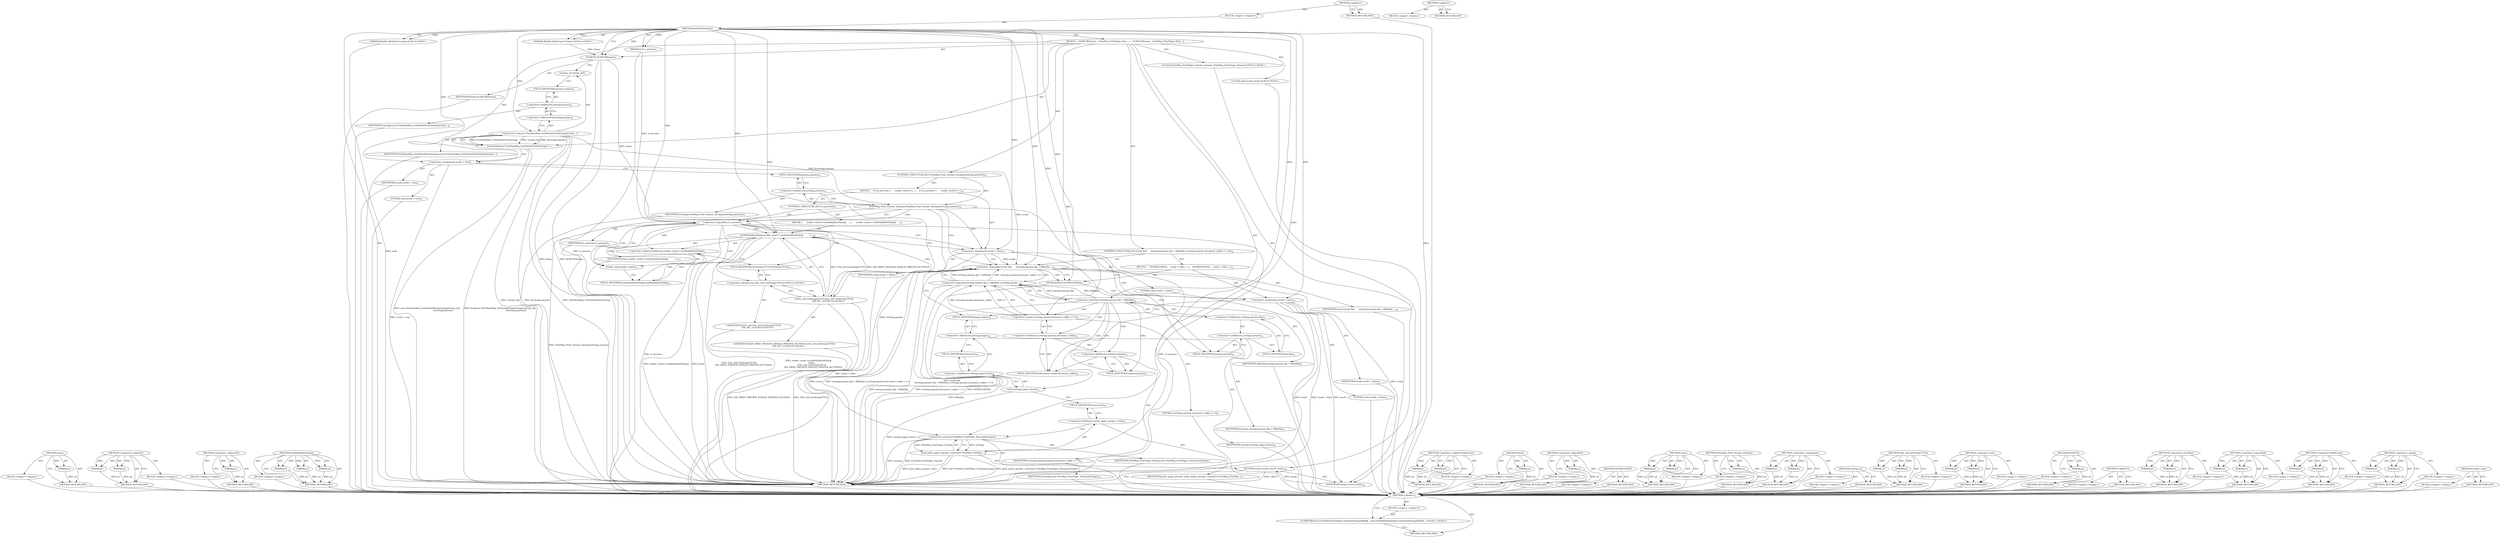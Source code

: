 digraph "&lt;global&gt;" {
vulnerable_196 [label=<(METHOD,clear)>];
vulnerable_197 [label=<(PARAM,p1)>];
vulnerable_198 [label=<(BLOCK,&lt;empty&gt;,&lt;empty&gt;)>];
vulnerable_199 [label=<(METHOD_RETURN,ANY)>];
vulnerable_178 [label=<(METHOD,&lt;operator&gt;.logicalOr)>];
vulnerable_179 [label=<(PARAM,p1)>];
vulnerable_180 [label=<(PARAM,p2)>];
vulnerable_181 [label=<(BLOCK,&lt;empty&gt;,&lt;empty&gt;)>];
vulnerable_182 [label=<(METHOD_RETURN,ANY)>];
vulnerable_132 [label=<(METHOD,&lt;operator&gt;.addressOf)>];
vulnerable_133 [label=<(PARAM,p1)>];
vulnerable_134 [label=<(BLOCK,&lt;empty&gt;,&lt;empty&gt;)>];
vulnerable_135 [label=<(METHOD_RETURN,ANY)>];
vulnerable_154 [label=<(METHOD,runModalAlertDialog)>];
vulnerable_155 [label=<(PARAM,p1)>];
vulnerable_156 [label=<(PARAM,p2)>];
vulnerable_157 [label=<(PARAM,p3)>];
vulnerable_158 [label=<(BLOCK,&lt;empty&gt;,&lt;empty&gt;)>];
vulnerable_159 [label=<(METHOD_RETURN,ANY)>];
vulnerable_6 [label=<(METHOD,&lt;global&gt;)<SUB>1</SUB>>];
vulnerable_7 [label=<(BLOCK,&lt;empty&gt;,&lt;empty&gt;)<SUB>1</SUB>>];
vulnerable_8 [label=<(METHOD,InitPrintSettings)<SUB>1</SUB>>];
vulnerable_9 [label="<(PARAM,WebKit::WebFrame* frame)<SUB>1</SUB>>"];
vulnerable_10 [label="<(PARAM,WebKit::WebNode* node)<SUB>2</SUB>>"];
vulnerable_11 [label=<(PARAM,bool is_preview)<SUB>3</SUB>>];
vulnerable_12 [label=<(BLOCK,{
   DCHECK(frame);
   PrintMsg_PrintPages_Para...,{
   DCHECK(frame);
   PrintMsg_PrintPages_Para...)<SUB>3</SUB>>];
vulnerable_13 [label=<(DCHECK,DCHECK(frame))<SUB>4</SUB>>];
vulnerable_14 [label=<(IDENTIFIER,frame,DCHECK(frame))<SUB>4</SUB>>];
vulnerable_15 [label="<(LOCAL,PrintMsg_PrintPages_Params settings: PrintMsg_PrintPages_Params)<SUB>5</SUB>>"];
vulnerable_16 [label=<(Send,Send(new PrintHostMsg_GetDefaultPrintSettings(r...)<SUB>7</SUB>>];
vulnerable_17 [label=<(&lt;operator&gt;.new,new PrintHostMsg_GetDefaultPrintSettings(routin...)<SUB>7</SUB>>];
vulnerable_18 [label=<(IDENTIFIER,PrintHostMsg_GetDefaultPrintSettings,new PrintHostMsg_GetDefaultPrintSettings(routin...)<SUB>7</SUB>>];
vulnerable_19 [label=<(routing_id,routing_id())<SUB>7</SUB>>];
vulnerable_20 [label=<(&lt;operator&gt;.addressOf,&amp;settings.params)<SUB>8</SUB>>];
vulnerable_21 [label=<(&lt;operator&gt;.fieldAccess,settings.params)<SUB>8</SUB>>];
vulnerable_22 [label=<(IDENTIFIER,settings,new PrintHostMsg_GetDefaultPrintSettings(routin...)<SUB>8</SUB>>];
vulnerable_23 [label=<(FIELD_IDENTIFIER,params,params)<SUB>8</SUB>>];
vulnerable_24 [label="<(LOCAL,bool result: bool)<SUB>9</SUB>>"];
vulnerable_25 [label=<(&lt;operator&gt;.assignment,result = true)<SUB>9</SUB>>];
vulnerable_26 [label=<(IDENTIFIER,result,result = true)<SUB>9</SUB>>];
vulnerable_27 [label=<(LITERAL,true,result = true)<SUB>9</SUB>>];
vulnerable_28 [label=<(CONTROL_STRUCTURE,IF,if (PrintMsg_Print_Params_IsEmpty(settings.params)))<SUB>10</SUB>>];
vulnerable_29 [label=<(PrintMsg_Print_Params_IsEmpty,PrintMsg_Print_Params_IsEmpty(settings.params))<SUB>10</SUB>>];
vulnerable_30 [label=<(&lt;operator&gt;.fieldAccess,settings.params)<SUB>10</SUB>>];
vulnerable_31 [label=<(IDENTIFIER,settings,PrintMsg_Print_Params_IsEmpty(settings.params))<SUB>10</SUB>>];
vulnerable_32 [label=<(FIELD_IDENTIFIER,params,params)<SUB>10</SUB>>];
vulnerable_33 [label=<(BLOCK,{
    if (!is_preview) {
      render_view()-&gt;r...,{
    if (!is_preview) {
      render_view()-&gt;r...)<SUB>10</SUB>>];
vulnerable_34 [label=<(CONTROL_STRUCTURE,IF,if (!is_preview))<SUB>11</SUB>>];
vulnerable_35 [label=<(&lt;operator&gt;.logicalNot,!is_preview)<SUB>11</SUB>>];
vulnerable_36 [label=<(IDENTIFIER,is_preview,!is_preview)<SUB>11</SUB>>];
vulnerable_37 [label=<(BLOCK,{
      render_view()-&gt;runModalAlertDialog(
   ...,{
      render_view()-&gt;runModalAlertDialog(
   ...)<SUB>11</SUB>>];
vulnerable_38 [label=<(runModalAlertDialog,render_view()-&gt;runModalAlertDialog(
          f...)<SUB>12</SUB>>];
vulnerable_39 [label=<(&lt;operator&gt;.indirectFieldAccess,render_view()-&gt;runModalAlertDialog)<SUB>12</SUB>>];
vulnerable_40 [label=<(render_view,render_view())<SUB>12</SUB>>];
vulnerable_41 [label=<(FIELD_IDENTIFIER,runModalAlertDialog,runModalAlertDialog)<SUB>12</SUB>>];
vulnerable_42 [label=<(IDENTIFIER,frame,render_view()-&gt;runModalAlertDialog(
          f...)<SUB>13</SUB>>];
vulnerable_43 [label="<(l10n_util.GetStringUTF16,l10n_util::GetStringUTF16(
              IDS_PR...)<SUB>14</SUB>>"];
vulnerable_44 [label="<(&lt;operator&gt;.fieldAccess,l10n_util::GetStringUTF16)<SUB>14</SUB>>"];
vulnerable_45 [label="<(IDENTIFIER,l10n_util,l10n_util::GetStringUTF16(
              IDS_PR...)<SUB>14</SUB>>"];
vulnerable_46 [label=<(FIELD_IDENTIFIER,GetStringUTF16,GetStringUTF16)<SUB>14</SUB>>];
vulnerable_47 [label="<(IDENTIFIER,IDS_PRINT_PREVIEW_INVALID_PRINTER_SETTINGS,l10n_util::GetStringUTF16(
              IDS_PR...)<SUB>15</SUB>>"];
vulnerable_48 [label=<(&lt;operator&gt;.assignment,result = false)<SUB>17</SUB>>];
vulnerable_49 [label=<(IDENTIFIER,result,result = false)<SUB>17</SUB>>];
vulnerable_50 [label=<(LITERAL,false,result = false)<SUB>17</SUB>>];
vulnerable_51 [label=<(CONTROL_STRUCTURE,IF,if (result &amp;&amp;
      (settings.params.dpi &lt; kMinDpi || settings.params.document_cookie == 0)))<SUB>20</SUB>>];
vulnerable_52 [label=<(&lt;operator&gt;.logicalAnd,result &amp;&amp;
      (settings.params.dpi &lt; kMinDpi ...)<SUB>20</SUB>>];
vulnerable_53 [label=<(IDENTIFIER,result,result &amp;&amp;
      (settings.params.dpi &lt; kMinDpi ...)<SUB>20</SUB>>];
vulnerable_54 [label=<(&lt;operator&gt;.logicalOr,settings.params.dpi &lt; kMinDpi || settings.param...)<SUB>21</SUB>>];
vulnerable_55 [label=<(&lt;operator&gt;.lessThan,settings.params.dpi &lt; kMinDpi)<SUB>21</SUB>>];
vulnerable_56 [label=<(&lt;operator&gt;.fieldAccess,settings.params.dpi)<SUB>21</SUB>>];
vulnerable_57 [label=<(&lt;operator&gt;.fieldAccess,settings.params)<SUB>21</SUB>>];
vulnerable_58 [label=<(IDENTIFIER,settings,settings.params.dpi &lt; kMinDpi)<SUB>21</SUB>>];
vulnerable_59 [label=<(FIELD_IDENTIFIER,params,params)<SUB>21</SUB>>];
vulnerable_60 [label=<(FIELD_IDENTIFIER,dpi,dpi)<SUB>21</SUB>>];
vulnerable_61 [label=<(IDENTIFIER,kMinDpi,settings.params.dpi &lt; kMinDpi)<SUB>21</SUB>>];
vulnerable_62 [label=<(&lt;operator&gt;.equals,settings.params.document_cookie == 0)<SUB>21</SUB>>];
vulnerable_63 [label=<(&lt;operator&gt;.fieldAccess,settings.params.document_cookie)<SUB>21</SUB>>];
vulnerable_64 [label=<(&lt;operator&gt;.fieldAccess,settings.params)<SUB>21</SUB>>];
vulnerable_65 [label=<(IDENTIFIER,settings,settings.params.document_cookie == 0)<SUB>21</SUB>>];
vulnerable_66 [label=<(FIELD_IDENTIFIER,params,params)<SUB>21</SUB>>];
vulnerable_67 [label=<(FIELD_IDENTIFIER,document_cookie,document_cookie)<SUB>21</SUB>>];
vulnerable_68 [label=<(LITERAL,0,settings.params.document_cookie == 0)<SUB>21</SUB>>];
vulnerable_69 [label=<(BLOCK,{
    NOTREACHED();
    result = false;
  },{
    NOTREACHED();
    result = false;
  })<SUB>21</SUB>>];
vulnerable_70 [label=<(NOTREACHED,NOTREACHED())<SUB>22</SUB>>];
vulnerable_71 [label=<(&lt;operator&gt;.assignment,result = false)<SUB>23</SUB>>];
vulnerable_72 [label=<(IDENTIFIER,result,result = false)<SUB>23</SUB>>];
vulnerable_73 [label=<(LITERAL,false,result = false)<SUB>23</SUB>>];
vulnerable_74 [label=<(clear,settings.pages.clear())<SUB>26</SUB>>];
vulnerable_75 [label=<(&lt;operator&gt;.fieldAccess,settings.pages.clear)<SUB>26</SUB>>];
vulnerable_76 [label=<(&lt;operator&gt;.fieldAccess,settings.pages)<SUB>26</SUB>>];
vulnerable_77 [label=<(IDENTIFIER,settings,settings.pages.clear())<SUB>26</SUB>>];
vulnerable_78 [label=<(FIELD_IDENTIFIER,pages,pages)<SUB>26</SUB>>];
vulnerable_79 [label=<(FIELD_IDENTIFIER,clear,clear)<SUB>26</SUB>>];
vulnerable_80 [label=<(reset,print_pages_params_.reset(new PrintMsg_PrintPag...)<SUB>27</SUB>>];
vulnerable_81 [label=<(&lt;operator&gt;.fieldAccess,print_pages_params_.reset)<SUB>27</SUB>>];
vulnerable_82 [label=<(IDENTIFIER,print_pages_params_,print_pages_params_.reset(new PrintMsg_PrintPag...)<SUB>27</SUB>>];
vulnerable_83 [label=<(FIELD_IDENTIFIER,reset,reset)<SUB>27</SUB>>];
vulnerable_84 [label=<(&lt;operator&gt;.new,new PrintMsg_PrintPages_Params(settings))<SUB>27</SUB>>];
vulnerable_85 [label=<(IDENTIFIER,PrintMsg_PrintPages_Params,new PrintMsg_PrintPages_Params(settings))<SUB>27</SUB>>];
vulnerable_86 [label=<(IDENTIFIER,settings,new PrintMsg_PrintPages_Params(settings))<SUB>27</SUB>>];
vulnerable_87 [label=<(RETURN,return result;,return result;)<SUB>28</SUB>>];
vulnerable_88 [label=<(IDENTIFIER,result,return result;)<SUB>28</SUB>>];
vulnerable_89 [label=<(METHOD_RETURN,bool)<SUB>1</SUB>>];
vulnerable_91 [label=<(METHOD_RETURN,ANY)<SUB>1</SUB>>];
vulnerable_160 [label=<(METHOD,&lt;operator&gt;.indirectFieldAccess)>];
vulnerable_161 [label=<(PARAM,p1)>];
vulnerable_162 [label=<(PARAM,p2)>];
vulnerable_163 [label=<(BLOCK,&lt;empty&gt;,&lt;empty&gt;)>];
vulnerable_164 [label=<(METHOD_RETURN,ANY)>];
vulnerable_120 [label=<(METHOD,Send)>];
vulnerable_121 [label=<(PARAM,p1)>];
vulnerable_122 [label=<(BLOCK,&lt;empty&gt;,&lt;empty&gt;)>];
vulnerable_123 [label=<(METHOD_RETURN,ANY)>];
vulnerable_150 [label=<(METHOD,&lt;operator&gt;.logicalNot)>];
vulnerable_151 [label=<(PARAM,p1)>];
vulnerable_152 [label=<(BLOCK,&lt;empty&gt;,&lt;empty&gt;)>];
vulnerable_153 [label=<(METHOD_RETURN,ANY)>];
vulnerable_193 [label=<(METHOD,NOTREACHED)>];
vulnerable_194 [label=<(BLOCK,&lt;empty&gt;,&lt;empty&gt;)>];
vulnerable_195 [label=<(METHOD_RETURN,ANY)>];
vulnerable_200 [label=<(METHOD,reset)>];
vulnerable_201 [label=<(PARAM,p1)>];
vulnerable_202 [label=<(PARAM,p2)>];
vulnerable_203 [label=<(BLOCK,&lt;empty&gt;,&lt;empty&gt;)>];
vulnerable_204 [label=<(METHOD_RETURN,ANY)>];
vulnerable_146 [label=<(METHOD,PrintMsg_Print_Params_IsEmpty)>];
vulnerable_147 [label=<(PARAM,p1)>];
vulnerable_148 [label=<(BLOCK,&lt;empty&gt;,&lt;empty&gt;)>];
vulnerable_149 [label=<(METHOD_RETURN,ANY)>];
vulnerable_141 [label=<(METHOD,&lt;operator&gt;.assignment)>];
vulnerable_142 [label=<(PARAM,p1)>];
vulnerable_143 [label=<(PARAM,p2)>];
vulnerable_144 [label=<(BLOCK,&lt;empty&gt;,&lt;empty&gt;)>];
vulnerable_145 [label=<(METHOD_RETURN,ANY)>];
vulnerable_129 [label=<(METHOD,routing_id)>];
vulnerable_130 [label=<(BLOCK,&lt;empty&gt;,&lt;empty&gt;)>];
vulnerable_131 [label=<(METHOD_RETURN,ANY)>];
vulnerable_168 [label=<(METHOD,l10n_util.GetStringUTF16)>];
vulnerable_169 [label=<(PARAM,p1)>];
vulnerable_170 [label=<(PARAM,p2)>];
vulnerable_171 [label=<(BLOCK,&lt;empty&gt;,&lt;empty&gt;)>];
vulnerable_172 [label=<(METHOD_RETURN,ANY)>];
vulnerable_124 [label=<(METHOD,&lt;operator&gt;.new)>];
vulnerable_125 [label=<(PARAM,p1)>];
vulnerable_126 [label=<(PARAM,p2)>];
vulnerable_127 [label=<(BLOCK,&lt;empty&gt;,&lt;empty&gt;)>];
vulnerable_128 [label=<(METHOD_RETURN,ANY)>];
vulnerable_116 [label=<(METHOD,DCHECK)>];
vulnerable_117 [label=<(PARAM,p1)>];
vulnerable_118 [label=<(BLOCK,&lt;empty&gt;,&lt;empty&gt;)>];
vulnerable_119 [label=<(METHOD_RETURN,ANY)>];
vulnerable_110 [label=<(METHOD,&lt;global&gt;)<SUB>1</SUB>>];
vulnerable_111 [label=<(BLOCK,&lt;empty&gt;,&lt;empty&gt;)>];
vulnerable_112 [label=<(METHOD_RETURN,ANY)>];
vulnerable_183 [label=<(METHOD,&lt;operator&gt;.lessThan)>];
vulnerable_184 [label=<(PARAM,p1)>];
vulnerable_185 [label=<(PARAM,p2)>];
vulnerable_186 [label=<(BLOCK,&lt;empty&gt;,&lt;empty&gt;)>];
vulnerable_187 [label=<(METHOD_RETURN,ANY)>];
vulnerable_173 [label=<(METHOD,&lt;operator&gt;.logicalAnd)>];
vulnerable_174 [label=<(PARAM,p1)>];
vulnerable_175 [label=<(PARAM,p2)>];
vulnerable_176 [label=<(BLOCK,&lt;empty&gt;,&lt;empty&gt;)>];
vulnerable_177 [label=<(METHOD_RETURN,ANY)>];
vulnerable_136 [label=<(METHOD,&lt;operator&gt;.fieldAccess)>];
vulnerable_137 [label=<(PARAM,p1)>];
vulnerable_138 [label=<(PARAM,p2)>];
vulnerable_139 [label=<(BLOCK,&lt;empty&gt;,&lt;empty&gt;)>];
vulnerable_140 [label=<(METHOD_RETURN,ANY)>];
vulnerable_188 [label=<(METHOD,&lt;operator&gt;.equals)>];
vulnerable_189 [label=<(PARAM,p1)>];
vulnerable_190 [label=<(PARAM,p2)>];
vulnerable_191 [label=<(BLOCK,&lt;empty&gt;,&lt;empty&gt;)>];
vulnerable_192 [label=<(METHOD_RETURN,ANY)>];
vulnerable_165 [label=<(METHOD,render_view)>];
vulnerable_166 [label=<(BLOCK,&lt;empty&gt;,&lt;empty&gt;)>];
vulnerable_167 [label=<(METHOD_RETURN,ANY)>];
fixed_6 [label=<(METHOD,&lt;global&gt;)<SUB>1</SUB>>];
fixed_7 [label=<(BLOCK,&lt;empty&gt;,&lt;empty&gt;)<SUB>1</SUB>>];
fixed_8 [label="<(UNKNOWN,bool PrintWebViewHelper::InitPrintSettings(WebK...,bool PrintWebViewHelper::InitPrintSettings(WebK...)<SUB>1</SUB>>"];
fixed_9 [label=<(METHOD_RETURN,ANY)<SUB>1</SUB>>];
fixed_14 [label=<(METHOD,&lt;global&gt;)<SUB>1</SUB>>];
fixed_15 [label=<(BLOCK,&lt;empty&gt;,&lt;empty&gt;)>];
fixed_16 [label=<(METHOD_RETURN,ANY)>];
vulnerable_196 -> vulnerable_197  [key=0, label="AST: "];
vulnerable_196 -> vulnerable_197  [key=1, label="DDG: "];
vulnerable_196 -> vulnerable_198  [key=0, label="AST: "];
vulnerable_196 -> vulnerable_199  [key=0, label="AST: "];
vulnerable_196 -> vulnerable_199  [key=1, label="CFG: "];
vulnerable_197 -> vulnerable_199  [key=0, label="DDG: p1"];
vulnerable_198 -> fixed_6  [key=0];
vulnerable_199 -> fixed_6  [key=0];
vulnerable_178 -> vulnerable_179  [key=0, label="AST: "];
vulnerable_178 -> vulnerable_179  [key=1, label="DDG: "];
vulnerable_178 -> vulnerable_181  [key=0, label="AST: "];
vulnerable_178 -> vulnerable_180  [key=0, label="AST: "];
vulnerable_178 -> vulnerable_180  [key=1, label="DDG: "];
vulnerable_178 -> vulnerable_182  [key=0, label="AST: "];
vulnerable_178 -> vulnerable_182  [key=1, label="CFG: "];
vulnerable_179 -> vulnerable_182  [key=0, label="DDG: p1"];
vulnerable_180 -> vulnerable_182  [key=0, label="DDG: p2"];
vulnerable_181 -> fixed_6  [key=0];
vulnerable_182 -> fixed_6  [key=0];
vulnerable_132 -> vulnerable_133  [key=0, label="AST: "];
vulnerable_132 -> vulnerable_133  [key=1, label="DDG: "];
vulnerable_132 -> vulnerable_134  [key=0, label="AST: "];
vulnerable_132 -> vulnerable_135  [key=0, label="AST: "];
vulnerable_132 -> vulnerable_135  [key=1, label="CFG: "];
vulnerable_133 -> vulnerable_135  [key=0, label="DDG: p1"];
vulnerable_134 -> fixed_6  [key=0];
vulnerable_135 -> fixed_6  [key=0];
vulnerable_154 -> vulnerable_155  [key=0, label="AST: "];
vulnerable_154 -> vulnerable_155  [key=1, label="DDG: "];
vulnerable_154 -> vulnerable_158  [key=0, label="AST: "];
vulnerable_154 -> vulnerable_156  [key=0, label="AST: "];
vulnerable_154 -> vulnerable_156  [key=1, label="DDG: "];
vulnerable_154 -> vulnerable_159  [key=0, label="AST: "];
vulnerable_154 -> vulnerable_159  [key=1, label="CFG: "];
vulnerable_154 -> vulnerable_157  [key=0, label="AST: "];
vulnerable_154 -> vulnerable_157  [key=1, label="DDG: "];
vulnerable_155 -> vulnerable_159  [key=0, label="DDG: p1"];
vulnerable_156 -> vulnerable_159  [key=0, label="DDG: p2"];
vulnerable_157 -> vulnerable_159  [key=0, label="DDG: p3"];
vulnerable_158 -> fixed_6  [key=0];
vulnerable_159 -> fixed_6  [key=0];
vulnerable_6 -> vulnerable_7  [key=0, label="AST: "];
vulnerable_6 -> vulnerable_91  [key=0, label="AST: "];
vulnerable_6 -> vulnerable_91  [key=1, label="CFG: "];
vulnerable_7 -> vulnerable_8  [key=0, label="AST: "];
vulnerable_8 -> vulnerable_9  [key=0, label="AST: "];
vulnerable_8 -> vulnerable_9  [key=1, label="DDG: "];
vulnerable_8 -> vulnerable_10  [key=0, label="AST: "];
vulnerable_8 -> vulnerable_10  [key=1, label="DDG: "];
vulnerable_8 -> vulnerable_11  [key=0, label="AST: "];
vulnerable_8 -> vulnerable_11  [key=1, label="DDG: "];
vulnerable_8 -> vulnerable_12  [key=0, label="AST: "];
vulnerable_8 -> vulnerable_89  [key=0, label="AST: "];
vulnerable_8 -> vulnerable_13  [key=0, label="CFG: "];
vulnerable_8 -> vulnerable_13  [key=1, label="DDG: "];
vulnerable_8 -> vulnerable_25  [key=0, label="DDG: "];
vulnerable_8 -> vulnerable_88  [key=0, label="DDG: "];
vulnerable_8 -> vulnerable_17  [key=0, label="DDG: "];
vulnerable_8 -> vulnerable_48  [key=0, label="DDG: "];
vulnerable_8 -> vulnerable_52  [key=0, label="DDG: "];
vulnerable_8 -> vulnerable_70  [key=0, label="DDG: "];
vulnerable_8 -> vulnerable_71  [key=0, label="DDG: "];
vulnerable_8 -> vulnerable_84  [key=0, label="DDG: "];
vulnerable_8 -> vulnerable_35  [key=0, label="DDG: "];
vulnerable_8 -> vulnerable_55  [key=0, label="DDG: "];
vulnerable_8 -> vulnerable_62  [key=0, label="DDG: "];
vulnerable_8 -> vulnerable_38  [key=0, label="DDG: "];
vulnerable_8 -> vulnerable_43  [key=0, label="DDG: "];
vulnerable_9 -> vulnerable_13  [key=0, label="DDG: frame"];
vulnerable_10 -> vulnerable_89  [key=0, label="DDG: node"];
vulnerable_11 -> vulnerable_89  [key=0, label="DDG: is_preview"];
vulnerable_11 -> vulnerable_35  [key=0, label="DDG: is_preview"];
vulnerable_12 -> vulnerable_13  [key=0, label="AST: "];
vulnerable_12 -> vulnerable_15  [key=0, label="AST: "];
vulnerable_12 -> vulnerable_16  [key=0, label="AST: "];
vulnerable_12 -> vulnerable_24  [key=0, label="AST: "];
vulnerable_12 -> vulnerable_25  [key=0, label="AST: "];
vulnerable_12 -> vulnerable_28  [key=0, label="AST: "];
vulnerable_12 -> vulnerable_51  [key=0, label="AST: "];
vulnerable_12 -> vulnerable_74  [key=0, label="AST: "];
vulnerable_12 -> vulnerable_80  [key=0, label="AST: "];
vulnerable_12 -> vulnerable_87  [key=0, label="AST: "];
vulnerable_13 -> vulnerable_14  [key=0, label="AST: "];
vulnerable_13 -> vulnerable_19  [key=0, label="CFG: "];
vulnerable_13 -> vulnerable_89  [key=0, label="DDG: frame"];
vulnerable_13 -> vulnerable_89  [key=1, label="DDG: DCHECK(frame)"];
vulnerable_13 -> vulnerable_38  [key=0, label="DDG: frame"];
vulnerable_14 -> fixed_6  [key=0];
vulnerable_15 -> fixed_6  [key=0];
vulnerable_16 -> vulnerable_17  [key=0, label="AST: "];
vulnerable_16 -> vulnerable_25  [key=0, label="CFG: "];
vulnerable_16 -> vulnerable_89  [key=0, label="DDG: new PrintHostMsg_GetDefaultPrintSettings(routing_id(),
                                                &amp;settings.params)"];
vulnerable_16 -> vulnerable_89  [key=1, label="DDG: Send(new PrintHostMsg_GetDefaultPrintSettings(routing_id(),
                                                &amp;settings.params))"];
vulnerable_17 -> vulnerable_18  [key=0, label="AST: "];
vulnerable_17 -> vulnerable_19  [key=0, label="AST: "];
vulnerable_17 -> vulnerable_20  [key=0, label="AST: "];
vulnerable_17 -> vulnerable_16  [key=0, label="CFG: "];
vulnerable_17 -> vulnerable_16  [key=1, label="DDG: PrintHostMsg_GetDefaultPrintSettings"];
vulnerable_17 -> vulnerable_16  [key=2, label="DDG: routing_id()"];
vulnerable_17 -> vulnerable_16  [key=3, label="DDG: &amp;settings.params"];
vulnerable_17 -> vulnerable_89  [key=0, label="DDG: routing_id()"];
vulnerable_17 -> vulnerable_89  [key=1, label="DDG: &amp;settings.params"];
vulnerable_17 -> vulnerable_89  [key=2, label="DDG: PrintHostMsg_GetDefaultPrintSettings"];
vulnerable_17 -> vulnerable_29  [key=0, label="DDG: &amp;settings.params"];
vulnerable_18 -> fixed_6  [key=0];
vulnerable_19 -> vulnerable_23  [key=0, label="CFG: "];
vulnerable_20 -> vulnerable_21  [key=0, label="AST: "];
vulnerable_20 -> vulnerable_17  [key=0, label="CFG: "];
vulnerable_21 -> vulnerable_22  [key=0, label="AST: "];
vulnerable_21 -> vulnerable_23  [key=0, label="AST: "];
vulnerable_21 -> vulnerable_20  [key=0, label="CFG: "];
vulnerable_22 -> fixed_6  [key=0];
vulnerable_23 -> vulnerable_21  [key=0, label="CFG: "];
vulnerable_24 -> fixed_6  [key=0];
vulnerable_25 -> vulnerable_26  [key=0, label="AST: "];
vulnerable_25 -> vulnerable_27  [key=0, label="AST: "];
vulnerable_25 -> vulnerable_32  [key=0, label="CFG: "];
vulnerable_25 -> vulnerable_89  [key=0, label="DDG: result = true"];
vulnerable_25 -> vulnerable_52  [key=0, label="DDG: result"];
vulnerable_26 -> fixed_6  [key=0];
vulnerable_27 -> fixed_6  [key=0];
vulnerable_28 -> vulnerable_29  [key=0, label="AST: "];
vulnerable_28 -> vulnerable_33  [key=0, label="AST: "];
vulnerable_29 -> vulnerable_30  [key=0, label="AST: "];
vulnerable_29 -> vulnerable_35  [key=0, label="CFG: "];
vulnerable_29 -> vulnerable_35  [key=1, label="CDG: "];
vulnerable_29 -> vulnerable_52  [key=0, label="CFG: "];
vulnerable_29 -> vulnerable_59  [key=0, label="CFG: "];
vulnerable_29 -> vulnerable_89  [key=0, label="DDG: PrintMsg_Print_Params_IsEmpty(settings.params)"];
vulnerable_29 -> vulnerable_84  [key=0, label="DDG: settings.params"];
vulnerable_29 -> vulnerable_48  [key=0, label="CDG: "];
vulnerable_30 -> vulnerable_31  [key=0, label="AST: "];
vulnerable_30 -> vulnerable_32  [key=0, label="AST: "];
vulnerable_30 -> vulnerable_29  [key=0, label="CFG: "];
vulnerable_31 -> fixed_6  [key=0];
vulnerable_32 -> vulnerable_30  [key=0, label="CFG: "];
vulnerable_33 -> vulnerable_34  [key=0, label="AST: "];
vulnerable_33 -> vulnerable_48  [key=0, label="AST: "];
vulnerable_34 -> vulnerable_35  [key=0, label="AST: "];
vulnerable_34 -> vulnerable_37  [key=0, label="AST: "];
vulnerable_35 -> vulnerable_36  [key=0, label="AST: "];
vulnerable_35 -> vulnerable_40  [key=0, label="CFG: "];
vulnerable_35 -> vulnerable_40  [key=1, label="CDG: "];
vulnerable_35 -> vulnerable_48  [key=0, label="CFG: "];
vulnerable_35 -> vulnerable_89  [key=0, label="DDG: is_preview"];
vulnerable_35 -> vulnerable_89  [key=1, label="DDG: !is_preview"];
vulnerable_35 -> vulnerable_46  [key=0, label="CDG: "];
vulnerable_35 -> vulnerable_38  [key=0, label="CDG: "];
vulnerable_35 -> vulnerable_41  [key=0, label="CDG: "];
vulnerable_35 -> vulnerable_44  [key=0, label="CDG: "];
vulnerable_35 -> vulnerable_39  [key=0, label="CDG: "];
vulnerable_35 -> vulnerable_43  [key=0, label="CDG: "];
vulnerable_36 -> fixed_6  [key=0];
vulnerable_37 -> vulnerable_38  [key=0, label="AST: "];
vulnerable_38 -> vulnerable_39  [key=0, label="AST: "];
vulnerable_38 -> vulnerable_42  [key=0, label="AST: "];
vulnerable_38 -> vulnerable_43  [key=0, label="AST: "];
vulnerable_38 -> vulnerable_48  [key=0, label="CFG: "];
vulnerable_38 -> vulnerable_89  [key=0, label="DDG: render_view()-&gt;runModalAlertDialog"];
vulnerable_38 -> vulnerable_89  [key=1, label="DDG: frame"];
vulnerable_38 -> vulnerable_89  [key=2, label="DDG: l10n_util::GetStringUTF16(
              IDS_PRINT_PREVIEW_INVALID_PRINTER_SETTINGS)"];
vulnerable_38 -> vulnerable_89  [key=3, label="DDG: render_view()-&gt;runModalAlertDialog(
          frame,
          l10n_util::GetStringUTF16(
              IDS_PRINT_PREVIEW_INVALID_PRINTER_SETTINGS))"];
vulnerable_39 -> vulnerable_40  [key=0, label="AST: "];
vulnerable_39 -> vulnerable_41  [key=0, label="AST: "];
vulnerable_39 -> vulnerable_46  [key=0, label="CFG: "];
vulnerable_40 -> vulnerable_41  [key=0, label="CFG: "];
vulnerable_41 -> vulnerable_39  [key=0, label="CFG: "];
vulnerable_42 -> fixed_6  [key=0];
vulnerable_43 -> vulnerable_44  [key=0, label="AST: "];
vulnerable_43 -> vulnerable_47  [key=0, label="AST: "];
vulnerable_43 -> vulnerable_38  [key=0, label="CFG: "];
vulnerable_43 -> vulnerable_38  [key=1, label="DDG: l10n_util::GetStringUTF16"];
vulnerable_43 -> vulnerable_38  [key=2, label="DDG: IDS_PRINT_PREVIEW_INVALID_PRINTER_SETTINGS"];
vulnerable_43 -> vulnerable_89  [key=0, label="DDG: l10n_util::GetStringUTF16"];
vulnerable_43 -> vulnerable_89  [key=1, label="DDG: IDS_PRINT_PREVIEW_INVALID_PRINTER_SETTINGS"];
vulnerable_44 -> vulnerable_45  [key=0, label="AST: "];
vulnerable_44 -> vulnerable_46  [key=0, label="AST: "];
vulnerable_44 -> vulnerable_43  [key=0, label="CFG: "];
vulnerable_45 -> fixed_6  [key=0];
vulnerable_46 -> vulnerable_44  [key=0, label="CFG: "];
vulnerable_47 -> fixed_6  [key=0];
vulnerable_48 -> vulnerable_49  [key=0, label="AST: "];
vulnerable_48 -> vulnerable_50  [key=0, label="AST: "];
vulnerable_48 -> vulnerable_52  [key=0, label="CFG: "];
vulnerable_48 -> vulnerable_52  [key=1, label="DDG: result"];
vulnerable_48 -> vulnerable_59  [key=0, label="CFG: "];
vulnerable_48 -> vulnerable_89  [key=0, label="DDG: result = false"];
vulnerable_49 -> fixed_6  [key=0];
vulnerable_50 -> fixed_6  [key=0];
vulnerable_51 -> vulnerable_52  [key=0, label="AST: "];
vulnerable_51 -> vulnerable_69  [key=0, label="AST: "];
vulnerable_52 -> vulnerable_53  [key=0, label="AST: "];
vulnerable_52 -> vulnerable_54  [key=0, label="AST: "];
vulnerable_52 -> vulnerable_70  [key=0, label="CFG: "];
vulnerable_52 -> vulnerable_70  [key=1, label="CDG: "];
vulnerable_52 -> vulnerable_78  [key=0, label="CFG: "];
vulnerable_52 -> vulnerable_89  [key=0, label="DDG: result"];
vulnerable_52 -> vulnerable_89  [key=1, label="DDG: settings.params.dpi &lt; kMinDpi || settings.params.document_cookie == 0"];
vulnerable_52 -> vulnerable_89  [key=2, label="DDG: result &amp;&amp;
      (settings.params.dpi &lt; kMinDpi || settings.params.document_cookie == 0)"];
vulnerable_52 -> vulnerable_88  [key=0, label="DDG: result"];
vulnerable_52 -> vulnerable_71  [key=0, label="CDG: "];
vulnerable_53 -> fixed_6  [key=0];
vulnerable_54 -> vulnerable_55  [key=0, label="AST: "];
vulnerable_54 -> vulnerable_62  [key=0, label="AST: "];
vulnerable_54 -> vulnerable_52  [key=0, label="CFG: "];
vulnerable_54 -> vulnerable_52  [key=1, label="DDG: settings.params.dpi &lt; kMinDpi"];
vulnerable_54 -> vulnerable_52  [key=2, label="DDG: settings.params.document_cookie == 0"];
vulnerable_54 -> vulnerable_89  [key=0, label="DDG: settings.params.dpi &lt; kMinDpi"];
vulnerable_54 -> vulnerable_89  [key=1, label="DDG: settings.params.document_cookie == 0"];
vulnerable_55 -> vulnerable_56  [key=0, label="AST: "];
vulnerable_55 -> vulnerable_61  [key=0, label="AST: "];
vulnerable_55 -> vulnerable_54  [key=0, label="CFG: "];
vulnerable_55 -> vulnerable_54  [key=1, label="DDG: settings.params.dpi"];
vulnerable_55 -> vulnerable_54  [key=2, label="DDG: kMinDpi"];
vulnerable_55 -> vulnerable_66  [key=0, label="CFG: "];
vulnerable_55 -> vulnerable_66  [key=1, label="CDG: "];
vulnerable_55 -> vulnerable_89  [key=0, label="DDG: kMinDpi"];
vulnerable_55 -> vulnerable_64  [key=0, label="CDG: "];
vulnerable_55 -> vulnerable_67  [key=0, label="CDG: "];
vulnerable_55 -> vulnerable_63  [key=0, label="CDG: "];
vulnerable_55 -> vulnerable_62  [key=0, label="CDG: "];
vulnerable_56 -> vulnerable_57  [key=0, label="AST: "];
vulnerable_56 -> vulnerable_60  [key=0, label="AST: "];
vulnerable_56 -> vulnerable_55  [key=0, label="CFG: "];
vulnerable_57 -> vulnerable_58  [key=0, label="AST: "];
vulnerable_57 -> vulnerable_59  [key=0, label="AST: "];
vulnerable_57 -> vulnerable_60  [key=0, label="CFG: "];
vulnerable_58 -> fixed_6  [key=0];
vulnerable_59 -> vulnerable_57  [key=0, label="CFG: "];
vulnerable_60 -> vulnerable_56  [key=0, label="CFG: "];
vulnerable_61 -> fixed_6  [key=0];
vulnerable_62 -> vulnerable_63  [key=0, label="AST: "];
vulnerable_62 -> vulnerable_68  [key=0, label="AST: "];
vulnerable_62 -> vulnerable_54  [key=0, label="CFG: "];
vulnerable_62 -> vulnerable_54  [key=1, label="DDG: settings.params.document_cookie"];
vulnerable_62 -> vulnerable_54  [key=2, label="DDG: 0"];
vulnerable_63 -> vulnerable_64  [key=0, label="AST: "];
vulnerable_63 -> vulnerable_67  [key=0, label="AST: "];
vulnerable_63 -> vulnerable_62  [key=0, label="CFG: "];
vulnerable_64 -> vulnerable_65  [key=0, label="AST: "];
vulnerable_64 -> vulnerable_66  [key=0, label="AST: "];
vulnerable_64 -> vulnerable_67  [key=0, label="CFG: "];
vulnerable_65 -> fixed_6  [key=0];
vulnerable_66 -> vulnerable_64  [key=0, label="CFG: "];
vulnerable_67 -> vulnerable_63  [key=0, label="CFG: "];
vulnerable_68 -> fixed_6  [key=0];
vulnerable_69 -> vulnerable_70  [key=0, label="AST: "];
vulnerable_69 -> vulnerable_71  [key=0, label="AST: "];
vulnerable_70 -> vulnerable_71  [key=0, label="CFG: "];
vulnerable_70 -> vulnerable_89  [key=0, label="DDG: NOTREACHED()"];
vulnerable_71 -> vulnerable_72  [key=0, label="AST: "];
vulnerable_71 -> vulnerable_73  [key=0, label="AST: "];
vulnerable_71 -> vulnerable_78  [key=0, label="CFG: "];
vulnerable_71 -> vulnerable_89  [key=0, label="DDG: result"];
vulnerable_71 -> vulnerable_89  [key=1, label="DDG: result = false"];
vulnerable_71 -> vulnerable_88  [key=0, label="DDG: result"];
vulnerable_72 -> fixed_6  [key=0];
vulnerable_73 -> fixed_6  [key=0];
vulnerable_74 -> vulnerable_75  [key=0, label="AST: "];
vulnerable_74 -> vulnerable_83  [key=0, label="CFG: "];
vulnerable_74 -> vulnerable_89  [key=0, label="DDG: settings.pages.clear()"];
vulnerable_75 -> vulnerable_76  [key=0, label="AST: "];
vulnerable_75 -> vulnerable_79  [key=0, label="AST: "];
vulnerable_75 -> vulnerable_74  [key=0, label="CFG: "];
vulnerable_76 -> vulnerable_77  [key=0, label="AST: "];
vulnerable_76 -> vulnerable_78  [key=0, label="AST: "];
vulnerable_76 -> vulnerable_79  [key=0, label="CFG: "];
vulnerable_77 -> fixed_6  [key=0];
vulnerable_78 -> vulnerable_76  [key=0, label="CFG: "];
vulnerable_79 -> vulnerable_75  [key=0, label="CFG: "];
vulnerable_80 -> vulnerable_81  [key=0, label="AST: "];
vulnerable_80 -> vulnerable_84  [key=0, label="AST: "];
vulnerable_80 -> vulnerable_87  [key=0, label="CFG: "];
vulnerable_80 -> vulnerable_89  [key=0, label="DDG: print_pages_params_.reset"];
vulnerable_80 -> vulnerable_89  [key=1, label="DDG: new PrintMsg_PrintPages_Params(settings)"];
vulnerable_80 -> vulnerable_89  [key=2, label="DDG: print_pages_params_.reset(new PrintMsg_PrintPages_Params(settings))"];
vulnerable_81 -> vulnerable_82  [key=0, label="AST: "];
vulnerable_81 -> vulnerable_83  [key=0, label="AST: "];
vulnerable_81 -> vulnerable_84  [key=0, label="CFG: "];
vulnerable_82 -> fixed_6  [key=0];
vulnerable_83 -> vulnerable_81  [key=0, label="CFG: "];
vulnerable_84 -> vulnerable_85  [key=0, label="AST: "];
vulnerable_84 -> vulnerable_86  [key=0, label="AST: "];
vulnerable_84 -> vulnerable_80  [key=0, label="CFG: "];
vulnerable_84 -> vulnerable_80  [key=1, label="DDG: PrintMsg_PrintPages_Params"];
vulnerable_84 -> vulnerable_80  [key=2, label="DDG: settings"];
vulnerable_84 -> vulnerable_89  [key=0, label="DDG: settings"];
vulnerable_84 -> vulnerable_89  [key=1, label="DDG: PrintMsg_PrintPages_Params"];
vulnerable_85 -> fixed_6  [key=0];
vulnerable_86 -> fixed_6  [key=0];
vulnerable_87 -> vulnerable_88  [key=0, label="AST: "];
vulnerable_87 -> vulnerable_89  [key=0, label="CFG: "];
vulnerable_87 -> vulnerable_89  [key=1, label="DDG: &lt;RET&gt;"];
vulnerable_88 -> vulnerable_87  [key=0, label="DDG: result"];
vulnerable_89 -> fixed_6  [key=0];
vulnerable_91 -> fixed_6  [key=0];
vulnerable_160 -> vulnerable_161  [key=0, label="AST: "];
vulnerable_160 -> vulnerable_161  [key=1, label="DDG: "];
vulnerable_160 -> vulnerable_163  [key=0, label="AST: "];
vulnerable_160 -> vulnerable_162  [key=0, label="AST: "];
vulnerable_160 -> vulnerable_162  [key=1, label="DDG: "];
vulnerable_160 -> vulnerable_164  [key=0, label="AST: "];
vulnerable_160 -> vulnerable_164  [key=1, label="CFG: "];
vulnerable_161 -> vulnerable_164  [key=0, label="DDG: p1"];
vulnerable_162 -> vulnerable_164  [key=0, label="DDG: p2"];
vulnerable_163 -> fixed_6  [key=0];
vulnerable_164 -> fixed_6  [key=0];
vulnerable_120 -> vulnerable_121  [key=0, label="AST: "];
vulnerable_120 -> vulnerable_121  [key=1, label="DDG: "];
vulnerable_120 -> vulnerable_122  [key=0, label="AST: "];
vulnerable_120 -> vulnerable_123  [key=0, label="AST: "];
vulnerable_120 -> vulnerable_123  [key=1, label="CFG: "];
vulnerable_121 -> vulnerable_123  [key=0, label="DDG: p1"];
vulnerable_122 -> fixed_6  [key=0];
vulnerable_123 -> fixed_6  [key=0];
vulnerable_150 -> vulnerable_151  [key=0, label="AST: "];
vulnerable_150 -> vulnerable_151  [key=1, label="DDG: "];
vulnerable_150 -> vulnerable_152  [key=0, label="AST: "];
vulnerable_150 -> vulnerable_153  [key=0, label="AST: "];
vulnerable_150 -> vulnerable_153  [key=1, label="CFG: "];
vulnerable_151 -> vulnerable_153  [key=0, label="DDG: p1"];
vulnerable_152 -> fixed_6  [key=0];
vulnerable_153 -> fixed_6  [key=0];
vulnerable_193 -> vulnerable_194  [key=0, label="AST: "];
vulnerable_193 -> vulnerable_195  [key=0, label="AST: "];
vulnerable_193 -> vulnerable_195  [key=1, label="CFG: "];
vulnerable_194 -> fixed_6  [key=0];
vulnerable_195 -> fixed_6  [key=0];
vulnerable_200 -> vulnerable_201  [key=0, label="AST: "];
vulnerable_200 -> vulnerable_201  [key=1, label="DDG: "];
vulnerable_200 -> vulnerable_203  [key=0, label="AST: "];
vulnerable_200 -> vulnerable_202  [key=0, label="AST: "];
vulnerable_200 -> vulnerable_202  [key=1, label="DDG: "];
vulnerable_200 -> vulnerable_204  [key=0, label="AST: "];
vulnerable_200 -> vulnerable_204  [key=1, label="CFG: "];
vulnerable_201 -> vulnerable_204  [key=0, label="DDG: p1"];
vulnerable_202 -> vulnerable_204  [key=0, label="DDG: p2"];
vulnerable_203 -> fixed_6  [key=0];
vulnerable_204 -> fixed_6  [key=0];
vulnerable_146 -> vulnerable_147  [key=0, label="AST: "];
vulnerable_146 -> vulnerable_147  [key=1, label="DDG: "];
vulnerable_146 -> vulnerable_148  [key=0, label="AST: "];
vulnerable_146 -> vulnerable_149  [key=0, label="AST: "];
vulnerable_146 -> vulnerable_149  [key=1, label="CFG: "];
vulnerable_147 -> vulnerable_149  [key=0, label="DDG: p1"];
vulnerable_148 -> fixed_6  [key=0];
vulnerable_149 -> fixed_6  [key=0];
vulnerable_141 -> vulnerable_142  [key=0, label="AST: "];
vulnerable_141 -> vulnerable_142  [key=1, label="DDG: "];
vulnerable_141 -> vulnerable_144  [key=0, label="AST: "];
vulnerable_141 -> vulnerable_143  [key=0, label="AST: "];
vulnerable_141 -> vulnerable_143  [key=1, label="DDG: "];
vulnerable_141 -> vulnerable_145  [key=0, label="AST: "];
vulnerable_141 -> vulnerable_145  [key=1, label="CFG: "];
vulnerable_142 -> vulnerable_145  [key=0, label="DDG: p1"];
vulnerable_143 -> vulnerable_145  [key=0, label="DDG: p2"];
vulnerable_144 -> fixed_6  [key=0];
vulnerable_145 -> fixed_6  [key=0];
vulnerable_129 -> vulnerable_130  [key=0, label="AST: "];
vulnerable_129 -> vulnerable_131  [key=0, label="AST: "];
vulnerable_129 -> vulnerable_131  [key=1, label="CFG: "];
vulnerable_130 -> fixed_6  [key=0];
vulnerable_131 -> fixed_6  [key=0];
vulnerable_168 -> vulnerable_169  [key=0, label="AST: "];
vulnerable_168 -> vulnerable_169  [key=1, label="DDG: "];
vulnerable_168 -> vulnerable_171  [key=0, label="AST: "];
vulnerable_168 -> vulnerable_170  [key=0, label="AST: "];
vulnerable_168 -> vulnerable_170  [key=1, label="DDG: "];
vulnerable_168 -> vulnerable_172  [key=0, label="AST: "];
vulnerable_168 -> vulnerable_172  [key=1, label="CFG: "];
vulnerable_169 -> vulnerable_172  [key=0, label="DDG: p1"];
vulnerable_170 -> vulnerable_172  [key=0, label="DDG: p2"];
vulnerable_171 -> fixed_6  [key=0];
vulnerable_172 -> fixed_6  [key=0];
vulnerable_124 -> vulnerable_125  [key=0, label="AST: "];
vulnerable_124 -> vulnerable_125  [key=1, label="DDG: "];
vulnerable_124 -> vulnerable_127  [key=0, label="AST: "];
vulnerable_124 -> vulnerable_126  [key=0, label="AST: "];
vulnerable_124 -> vulnerable_126  [key=1, label="DDG: "];
vulnerable_124 -> vulnerable_128  [key=0, label="AST: "];
vulnerable_124 -> vulnerable_128  [key=1, label="CFG: "];
vulnerable_125 -> vulnerable_128  [key=0, label="DDG: p1"];
vulnerable_126 -> vulnerable_128  [key=0, label="DDG: p2"];
vulnerable_127 -> fixed_6  [key=0];
vulnerable_128 -> fixed_6  [key=0];
vulnerable_116 -> vulnerable_117  [key=0, label="AST: "];
vulnerable_116 -> vulnerable_117  [key=1, label="DDG: "];
vulnerable_116 -> vulnerable_118  [key=0, label="AST: "];
vulnerable_116 -> vulnerable_119  [key=0, label="AST: "];
vulnerable_116 -> vulnerable_119  [key=1, label="CFG: "];
vulnerable_117 -> vulnerable_119  [key=0, label="DDG: p1"];
vulnerable_118 -> fixed_6  [key=0];
vulnerable_119 -> fixed_6  [key=0];
vulnerable_110 -> vulnerable_111  [key=0, label="AST: "];
vulnerable_110 -> vulnerable_112  [key=0, label="AST: "];
vulnerable_110 -> vulnerable_112  [key=1, label="CFG: "];
vulnerable_111 -> fixed_6  [key=0];
vulnerable_112 -> fixed_6  [key=0];
vulnerable_183 -> vulnerable_184  [key=0, label="AST: "];
vulnerable_183 -> vulnerable_184  [key=1, label="DDG: "];
vulnerable_183 -> vulnerable_186  [key=0, label="AST: "];
vulnerable_183 -> vulnerable_185  [key=0, label="AST: "];
vulnerable_183 -> vulnerable_185  [key=1, label="DDG: "];
vulnerable_183 -> vulnerable_187  [key=0, label="AST: "];
vulnerable_183 -> vulnerable_187  [key=1, label="CFG: "];
vulnerable_184 -> vulnerable_187  [key=0, label="DDG: p1"];
vulnerable_185 -> vulnerable_187  [key=0, label="DDG: p2"];
vulnerable_186 -> fixed_6  [key=0];
vulnerable_187 -> fixed_6  [key=0];
vulnerable_173 -> vulnerable_174  [key=0, label="AST: "];
vulnerable_173 -> vulnerable_174  [key=1, label="DDG: "];
vulnerable_173 -> vulnerable_176  [key=0, label="AST: "];
vulnerable_173 -> vulnerable_175  [key=0, label="AST: "];
vulnerable_173 -> vulnerable_175  [key=1, label="DDG: "];
vulnerable_173 -> vulnerable_177  [key=0, label="AST: "];
vulnerable_173 -> vulnerable_177  [key=1, label="CFG: "];
vulnerable_174 -> vulnerable_177  [key=0, label="DDG: p1"];
vulnerable_175 -> vulnerable_177  [key=0, label="DDG: p2"];
vulnerable_176 -> fixed_6  [key=0];
vulnerable_177 -> fixed_6  [key=0];
vulnerable_136 -> vulnerable_137  [key=0, label="AST: "];
vulnerable_136 -> vulnerable_137  [key=1, label="DDG: "];
vulnerable_136 -> vulnerable_139  [key=0, label="AST: "];
vulnerable_136 -> vulnerable_138  [key=0, label="AST: "];
vulnerable_136 -> vulnerable_138  [key=1, label="DDG: "];
vulnerable_136 -> vulnerable_140  [key=0, label="AST: "];
vulnerable_136 -> vulnerable_140  [key=1, label="CFG: "];
vulnerable_137 -> vulnerable_140  [key=0, label="DDG: p1"];
vulnerable_138 -> vulnerable_140  [key=0, label="DDG: p2"];
vulnerable_139 -> fixed_6  [key=0];
vulnerable_140 -> fixed_6  [key=0];
vulnerable_188 -> vulnerable_189  [key=0, label="AST: "];
vulnerable_188 -> vulnerable_189  [key=1, label="DDG: "];
vulnerable_188 -> vulnerable_191  [key=0, label="AST: "];
vulnerable_188 -> vulnerable_190  [key=0, label="AST: "];
vulnerable_188 -> vulnerable_190  [key=1, label="DDG: "];
vulnerable_188 -> vulnerable_192  [key=0, label="AST: "];
vulnerable_188 -> vulnerable_192  [key=1, label="CFG: "];
vulnerable_189 -> vulnerable_192  [key=0, label="DDG: p1"];
vulnerable_190 -> vulnerable_192  [key=0, label="DDG: p2"];
vulnerable_191 -> fixed_6  [key=0];
vulnerable_192 -> fixed_6  [key=0];
vulnerable_165 -> vulnerable_166  [key=0, label="AST: "];
vulnerable_165 -> vulnerable_167  [key=0, label="AST: "];
vulnerable_165 -> vulnerable_167  [key=1, label="CFG: "];
vulnerable_166 -> fixed_6  [key=0];
vulnerable_167 -> fixed_6  [key=0];
fixed_6 -> fixed_7  [key=0, label="AST: "];
fixed_6 -> fixed_9  [key=0, label="AST: "];
fixed_6 -> fixed_8  [key=0, label="CFG: "];
fixed_7 -> fixed_8  [key=0, label="AST: "];
fixed_8 -> fixed_9  [key=0, label="CFG: "];
fixed_14 -> fixed_15  [key=0, label="AST: "];
fixed_14 -> fixed_16  [key=0, label="AST: "];
fixed_14 -> fixed_16  [key=1, label="CFG: "];
}
